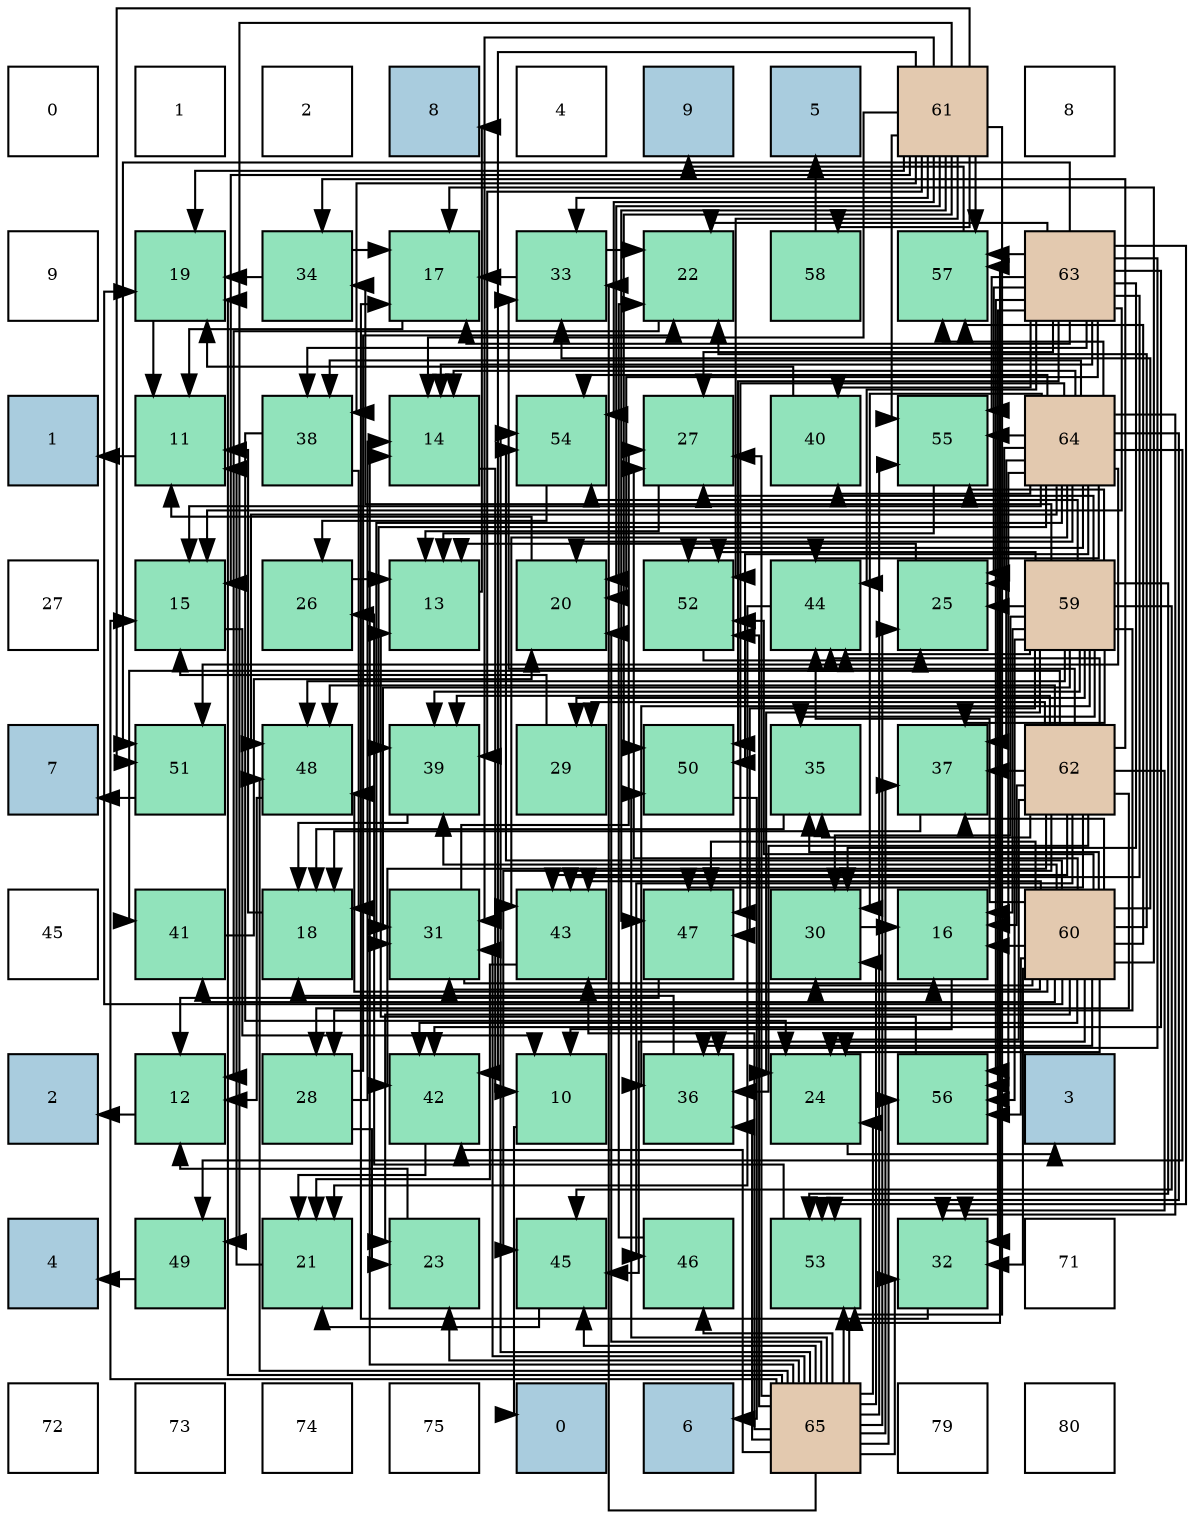 digraph layout{
 rankdir=TB;
 splines=ortho;
 node [style=filled shape=square fixedsize=true width=0.6];
0[label="0", fontsize=8, fillcolor="#ffffff"];
1[label="1", fontsize=8, fillcolor="#ffffff"];
2[label="2", fontsize=8, fillcolor="#ffffff"];
3[label="8", fontsize=8, fillcolor="#a9ccde"];
4[label="4", fontsize=8, fillcolor="#ffffff"];
5[label="9", fontsize=8, fillcolor="#a9ccde"];
6[label="5", fontsize=8, fillcolor="#a9ccde"];
7[label="61", fontsize=8, fillcolor="#e3c9af"];
8[label="8", fontsize=8, fillcolor="#ffffff"];
9[label="9", fontsize=8, fillcolor="#ffffff"];
10[label="19", fontsize=8, fillcolor="#91e3bb"];
11[label="34", fontsize=8, fillcolor="#91e3bb"];
12[label="17", fontsize=8, fillcolor="#91e3bb"];
13[label="33", fontsize=8, fillcolor="#91e3bb"];
14[label="22", fontsize=8, fillcolor="#91e3bb"];
15[label="58", fontsize=8, fillcolor="#91e3bb"];
16[label="57", fontsize=8, fillcolor="#91e3bb"];
17[label="63", fontsize=8, fillcolor="#e3c9af"];
18[label="1", fontsize=8, fillcolor="#a9ccde"];
19[label="11", fontsize=8, fillcolor="#91e3bb"];
20[label="38", fontsize=8, fillcolor="#91e3bb"];
21[label="14", fontsize=8, fillcolor="#91e3bb"];
22[label="54", fontsize=8, fillcolor="#91e3bb"];
23[label="27", fontsize=8, fillcolor="#91e3bb"];
24[label="40", fontsize=8, fillcolor="#91e3bb"];
25[label="55", fontsize=8, fillcolor="#91e3bb"];
26[label="64", fontsize=8, fillcolor="#e3c9af"];
27[label="27", fontsize=8, fillcolor="#ffffff"];
28[label="15", fontsize=8, fillcolor="#91e3bb"];
29[label="26", fontsize=8, fillcolor="#91e3bb"];
30[label="13", fontsize=8, fillcolor="#91e3bb"];
31[label="20", fontsize=8, fillcolor="#91e3bb"];
32[label="52", fontsize=8, fillcolor="#91e3bb"];
33[label="44", fontsize=8, fillcolor="#91e3bb"];
34[label="25", fontsize=8, fillcolor="#91e3bb"];
35[label="59", fontsize=8, fillcolor="#e3c9af"];
36[label="7", fontsize=8, fillcolor="#a9ccde"];
37[label="51", fontsize=8, fillcolor="#91e3bb"];
38[label="48", fontsize=8, fillcolor="#91e3bb"];
39[label="39", fontsize=8, fillcolor="#91e3bb"];
40[label="29", fontsize=8, fillcolor="#91e3bb"];
41[label="50", fontsize=8, fillcolor="#91e3bb"];
42[label="35", fontsize=8, fillcolor="#91e3bb"];
43[label="37", fontsize=8, fillcolor="#91e3bb"];
44[label="62", fontsize=8, fillcolor="#e3c9af"];
45[label="45", fontsize=8, fillcolor="#ffffff"];
46[label="41", fontsize=8, fillcolor="#91e3bb"];
47[label="18", fontsize=8, fillcolor="#91e3bb"];
48[label="31", fontsize=8, fillcolor="#91e3bb"];
49[label="43", fontsize=8, fillcolor="#91e3bb"];
50[label="47", fontsize=8, fillcolor="#91e3bb"];
51[label="30", fontsize=8, fillcolor="#91e3bb"];
52[label="16", fontsize=8, fillcolor="#91e3bb"];
53[label="60", fontsize=8, fillcolor="#e3c9af"];
54[label="2", fontsize=8, fillcolor="#a9ccde"];
55[label="12", fontsize=8, fillcolor="#91e3bb"];
56[label="28", fontsize=8, fillcolor="#91e3bb"];
57[label="42", fontsize=8, fillcolor="#91e3bb"];
58[label="10", fontsize=8, fillcolor="#91e3bb"];
59[label="36", fontsize=8, fillcolor="#91e3bb"];
60[label="24", fontsize=8, fillcolor="#91e3bb"];
61[label="56", fontsize=8, fillcolor="#91e3bb"];
62[label="3", fontsize=8, fillcolor="#a9ccde"];
63[label="4", fontsize=8, fillcolor="#a9ccde"];
64[label="49", fontsize=8, fillcolor="#91e3bb"];
65[label="21", fontsize=8, fillcolor="#91e3bb"];
66[label="23", fontsize=8, fillcolor="#91e3bb"];
67[label="45", fontsize=8, fillcolor="#91e3bb"];
68[label="46", fontsize=8, fillcolor="#91e3bb"];
69[label="53", fontsize=8, fillcolor="#91e3bb"];
70[label="32", fontsize=8, fillcolor="#91e3bb"];
71[label="71", fontsize=8, fillcolor="#ffffff"];
72[label="72", fontsize=8, fillcolor="#ffffff"];
73[label="73", fontsize=8, fillcolor="#ffffff"];
74[label="74", fontsize=8, fillcolor="#ffffff"];
75[label="75", fontsize=8, fillcolor="#ffffff"];
76[label="0", fontsize=8, fillcolor="#a9ccde"];
77[label="6", fontsize=8, fillcolor="#a9ccde"];
78[label="65", fontsize=8, fillcolor="#e3c9af"];
79[label="79", fontsize=8, fillcolor="#ffffff"];
80[label="80", fontsize=8, fillcolor="#ffffff"];
edge [constraint=false, style=vis];58 -> 76;
19 -> 18;
55 -> 54;
30 -> 3;
21 -> 58;
28 -> 58;
52 -> 58;
12 -> 19;
47 -> 19;
10 -> 19;
31 -> 19;
65 -> 19;
14 -> 55;
66 -> 55;
60 -> 62;
34 -> 30;
29 -> 30;
23 -> 30;
56 -> 21;
56 -> 14;
56 -> 66;
40 -> 28;
51 -> 52;
48 -> 52;
48 -> 23;
70 -> 12;
13 -> 12;
13 -> 14;
11 -> 12;
11 -> 10;
42 -> 47;
59 -> 47;
43 -> 47;
20 -> 47;
20 -> 60;
39 -> 47;
24 -> 10;
46 -> 31;
57 -> 65;
49 -> 65;
33 -> 65;
67 -> 65;
68 -> 14;
50 -> 55;
38 -> 55;
64 -> 63;
41 -> 77;
37 -> 36;
32 -> 34;
69 -> 29;
22 -> 29;
25 -> 30;
61 -> 30;
16 -> 5;
15 -> 6;
35 -> 52;
35 -> 60;
35 -> 34;
35 -> 23;
35 -> 56;
35 -> 40;
35 -> 51;
35 -> 48;
35 -> 11;
35 -> 42;
35 -> 59;
35 -> 43;
35 -> 39;
35 -> 33;
35 -> 67;
35 -> 50;
35 -> 38;
35 -> 32;
35 -> 69;
35 -> 22;
35 -> 25;
35 -> 61;
53 -> 52;
53 -> 12;
53 -> 10;
53 -> 14;
53 -> 66;
53 -> 60;
53 -> 23;
53 -> 51;
53 -> 48;
53 -> 70;
53 -> 13;
53 -> 42;
53 -> 59;
53 -> 43;
53 -> 39;
53 -> 46;
53 -> 57;
53 -> 49;
53 -> 33;
53 -> 67;
53 -> 50;
53 -> 38;
53 -> 32;
53 -> 22;
53 -> 61;
53 -> 16;
7 -> 21;
7 -> 28;
7 -> 10;
7 -> 31;
7 -> 48;
7 -> 13;
7 -> 20;
7 -> 39;
7 -> 57;
7 -> 50;
7 -> 64;
7 -> 41;
7 -> 37;
7 -> 32;
7 -> 69;
7 -> 22;
7 -> 25;
7 -> 16;
7 -> 15;
44 -> 52;
44 -> 60;
44 -> 56;
44 -> 40;
44 -> 70;
44 -> 13;
44 -> 11;
44 -> 42;
44 -> 59;
44 -> 43;
44 -> 39;
44 -> 46;
44 -> 57;
44 -> 49;
44 -> 33;
44 -> 67;
44 -> 68;
44 -> 50;
44 -> 38;
17 -> 21;
17 -> 28;
17 -> 12;
17 -> 31;
17 -> 14;
17 -> 34;
17 -> 23;
17 -> 51;
17 -> 70;
17 -> 59;
17 -> 20;
17 -> 24;
17 -> 57;
17 -> 49;
17 -> 33;
17 -> 41;
17 -> 37;
17 -> 69;
17 -> 25;
17 -> 61;
17 -> 16;
26 -> 21;
26 -> 28;
26 -> 31;
26 -> 34;
26 -> 51;
26 -> 48;
26 -> 70;
26 -> 43;
26 -> 20;
26 -> 39;
26 -> 24;
26 -> 49;
26 -> 33;
26 -> 50;
26 -> 38;
26 -> 64;
26 -> 41;
26 -> 37;
26 -> 32;
26 -> 69;
26 -> 22;
26 -> 25;
26 -> 61;
26 -> 16;
78 -> 21;
78 -> 28;
78 -> 10;
78 -> 31;
78 -> 66;
78 -> 60;
78 -> 34;
78 -> 23;
78 -> 51;
78 -> 48;
78 -> 70;
78 -> 13;
78 -> 59;
78 -> 43;
78 -> 57;
78 -> 49;
78 -> 67;
78 -> 68;
78 -> 38;
78 -> 41;
78 -> 32;
78 -> 69;
78 -> 22;
78 -> 25;
78 -> 61;
78 -> 16;
edge [constraint=true, style=invis];
0 -> 9 -> 18 -> 27 -> 36 -> 45 -> 54 -> 63 -> 72;
1 -> 10 -> 19 -> 28 -> 37 -> 46 -> 55 -> 64 -> 73;
2 -> 11 -> 20 -> 29 -> 38 -> 47 -> 56 -> 65 -> 74;
3 -> 12 -> 21 -> 30 -> 39 -> 48 -> 57 -> 66 -> 75;
4 -> 13 -> 22 -> 31 -> 40 -> 49 -> 58 -> 67 -> 76;
5 -> 14 -> 23 -> 32 -> 41 -> 50 -> 59 -> 68 -> 77;
6 -> 15 -> 24 -> 33 -> 42 -> 51 -> 60 -> 69 -> 78;
7 -> 16 -> 25 -> 34 -> 43 -> 52 -> 61 -> 70 -> 79;
8 -> 17 -> 26 -> 35 -> 44 -> 53 -> 62 -> 71 -> 80;
rank = same {0 -> 1 -> 2 -> 3 -> 4 -> 5 -> 6 -> 7 -> 8};
rank = same {9 -> 10 -> 11 -> 12 -> 13 -> 14 -> 15 -> 16 -> 17};
rank = same {18 -> 19 -> 20 -> 21 -> 22 -> 23 -> 24 -> 25 -> 26};
rank = same {27 -> 28 -> 29 -> 30 -> 31 -> 32 -> 33 -> 34 -> 35};
rank = same {36 -> 37 -> 38 -> 39 -> 40 -> 41 -> 42 -> 43 -> 44};
rank = same {45 -> 46 -> 47 -> 48 -> 49 -> 50 -> 51 -> 52 -> 53};
rank = same {54 -> 55 -> 56 -> 57 -> 58 -> 59 -> 60 -> 61 -> 62};
rank = same {63 -> 64 -> 65 -> 66 -> 67 -> 68 -> 69 -> 70 -> 71};
rank = same {72 -> 73 -> 74 -> 75 -> 76 -> 77 -> 78 -> 79 -> 80};
}